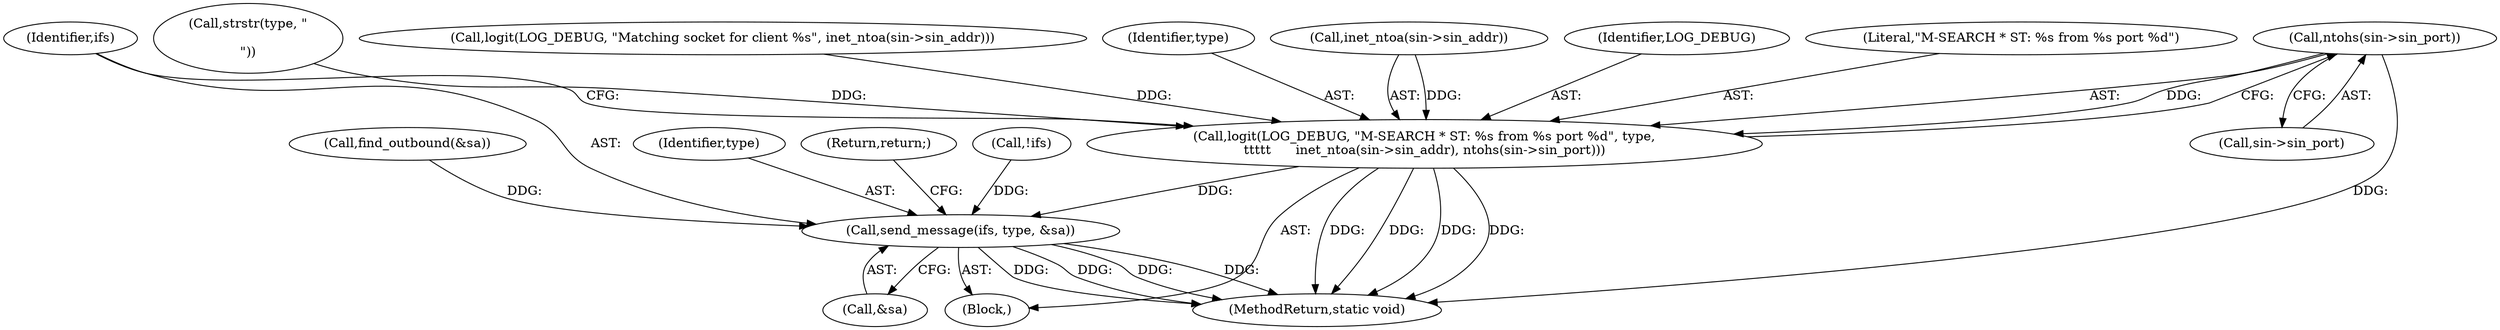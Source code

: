 digraph "0_ssdp-responder_ce04b1f29a137198182f60bbb628d5ceb8171765@pointer" {
"1000255" [label="(Call,ntohs(sin->sin_port))"];
"1000247" [label="(Call,logit(LOG_DEBUG, \"M-SEARCH * ST: %s from %s port %d\", type,\n\t\t\t\t\t      inet_ntoa(sin->sin_addr), ntohs(sin->sin_port)))"];
"1000259" [label="(Call,send_message(ifs, type, &sa))"];
"1000247" [label="(Call,logit(LOG_DEBUG, \"M-SEARCH * ST: %s from %s port %d\", type,\n\t\t\t\t\t      inet_ntoa(sin->sin_addr), ntohs(sin->sin_port)))"];
"1000259" [label="(Call,send_message(ifs, type, &sa))"];
"1000218" [label="(Call,strstr(type, \"\r\n\"))"];
"1000260" [label="(Identifier,ifs)"];
"1000255" [label="(Call,ntohs(sin->sin_port))"];
"1000159" [label="(Call,find_outbound(&sa))"];
"1000174" [label="(Call,logit(LOG_DEBUG, \"Matching socket for client %s\", inet_ntoa(sin->sin_addr)))"];
"1000261" [label="(Identifier,type)"];
"1000264" [label="(Return,return;)"];
"1000246" [label="(Block,)"];
"1000250" [label="(Identifier,type)"];
"1000251" [label="(Call,inet_ntoa(sin->sin_addr))"];
"1000248" [label="(Identifier,LOG_DEBUG)"];
"1000262" [label="(Call,&sa)"];
"1000273" [label="(MethodReturn,static void)"];
"1000163" [label="(Call,!ifs)"];
"1000249" [label="(Literal,\"M-SEARCH * ST: %s from %s port %d\")"];
"1000256" [label="(Call,sin->sin_port)"];
"1000255" -> "1000247"  [label="AST: "];
"1000255" -> "1000256"  [label="CFG: "];
"1000256" -> "1000255"  [label="AST: "];
"1000247" -> "1000255"  [label="CFG: "];
"1000255" -> "1000273"  [label="DDG: "];
"1000255" -> "1000247"  [label="DDG: "];
"1000247" -> "1000246"  [label="AST: "];
"1000248" -> "1000247"  [label="AST: "];
"1000249" -> "1000247"  [label="AST: "];
"1000250" -> "1000247"  [label="AST: "];
"1000251" -> "1000247"  [label="AST: "];
"1000260" -> "1000247"  [label="CFG: "];
"1000247" -> "1000273"  [label="DDG: "];
"1000247" -> "1000273"  [label="DDG: "];
"1000247" -> "1000273"  [label="DDG: "];
"1000247" -> "1000273"  [label="DDG: "];
"1000174" -> "1000247"  [label="DDG: "];
"1000218" -> "1000247"  [label="DDG: "];
"1000251" -> "1000247"  [label="DDG: "];
"1000247" -> "1000259"  [label="DDG: "];
"1000259" -> "1000246"  [label="AST: "];
"1000259" -> "1000262"  [label="CFG: "];
"1000260" -> "1000259"  [label="AST: "];
"1000261" -> "1000259"  [label="AST: "];
"1000262" -> "1000259"  [label="AST: "];
"1000264" -> "1000259"  [label="CFG: "];
"1000259" -> "1000273"  [label="DDG: "];
"1000259" -> "1000273"  [label="DDG: "];
"1000259" -> "1000273"  [label="DDG: "];
"1000259" -> "1000273"  [label="DDG: "];
"1000163" -> "1000259"  [label="DDG: "];
"1000159" -> "1000259"  [label="DDG: "];
}
